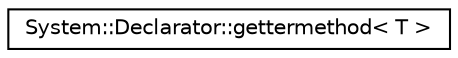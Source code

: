 digraph G
{
  edge [fontname="Helvetica",fontsize="10",labelfontname="Helvetica",labelfontsize="10"];
  node [fontname="Helvetica",fontsize="10",shape=record];
  rankdir="LR";
  Node1 [label="System::Declarator::gettermethod\< T \>",height=0.2,width=0.4,color="black", fillcolor="white", style="filled",URL="$class_system_1_1_declarator_1_1gettermethod.html"];
}
